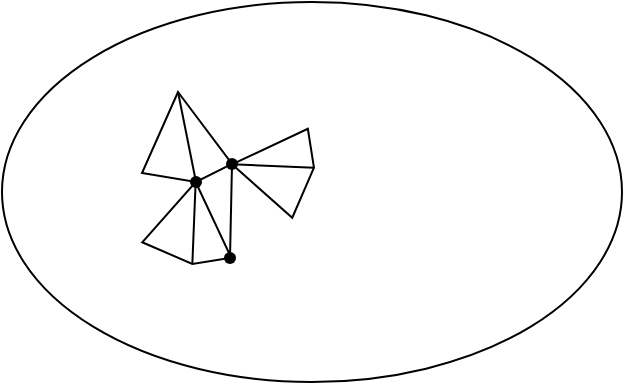 <mxfile>
    <diagram id="ahRULDr9RFGbB_0wxwiI" name="ページ1">
        <mxGraphModel dx="918" dy="956" grid="1" gridSize="10" guides="1" tooltips="1" connect="1" arrows="1" fold="1" page="1" pageScale="1" pageWidth="827" pageHeight="1169" math="0" shadow="0">
            <root>
                <mxCell id="0"/>
                <mxCell id="1" parent="0"/>
                <mxCell id="2" value="" style="ellipse;whiteSpace=wrap;html=1;" vertex="1" parent="1">
                    <mxGeometry x="30" y="40" width="310" height="190" as="geometry"/>
                </mxCell>
                <mxCell id="3" value="" style="verticalLabelPosition=bottom;verticalAlign=top;html=1;shape=mxgraph.basic.pyramid;dx1=0.4;dx2=0.6;dy1=0.9;dy2=0.8;" vertex="1" parent="1">
                    <mxGeometry x="100" y="85" width="45" height="45" as="geometry"/>
                </mxCell>
                <mxCell id="4" value="" style="verticalLabelPosition=bottom;verticalAlign=top;html=1;shape=mxgraph.basic.pyramid;dx1=0.4;dx2=0.6;dy1=0.9;dy2=0.8;rotation=-75;" vertex="1" parent="1">
                    <mxGeometry x="143" y="102" width="45" height="40" as="geometry"/>
                </mxCell>
                <mxCell id="5" value="" style="verticalLabelPosition=bottom;verticalAlign=top;html=1;shape=mxgraph.basic.pyramid;dx1=0.4;dx2=0.6;dy1=0.9;dy2=0.8;rotation=-75;direction=south;" vertex="1" parent="1">
                    <mxGeometry x="106" y="128" width="40" height="45" as="geometry"/>
                </mxCell>
                <mxCell id="6" value="" style="shape=waypoint;sketch=0;size=6;pointerEvents=1;points=[];fillColor=none;resizable=0;rotatable=0;perimeter=centerPerimeter;snapToPoint=1;" vertex="1" parent="1">
                    <mxGeometry x="117" y="120" width="20" height="20" as="geometry"/>
                </mxCell>
                <mxCell id="7" value="" style="shape=waypoint;sketch=0;size=6;pointerEvents=1;points=[];fillColor=none;resizable=0;rotatable=0;perimeter=centerPerimeter;snapToPoint=1;" vertex="1" parent="1">
                    <mxGeometry x="135" y="111" width="20" height="20" as="geometry"/>
                </mxCell>
                <mxCell id="8" value="" style="shape=waypoint;sketch=0;size=6;pointerEvents=1;points=[];fillColor=none;resizable=0;rotatable=0;perimeter=centerPerimeter;snapToPoint=1;" vertex="1" parent="1">
                    <mxGeometry x="134" y="158" width="20" height="20" as="geometry"/>
                </mxCell>
                <mxCell id="9" style="edgeStyle=none;html=1;entryX=0.903;entryY=0.903;entryDx=0;entryDy=0;entryPerimeter=0;endArrow=none;endFill=0;" edge="1" parent="1" source="8" target="7">
                    <mxGeometry relative="1" as="geometry"/>
                </mxCell>
            </root>
        </mxGraphModel>
    </diagram>
</mxfile>